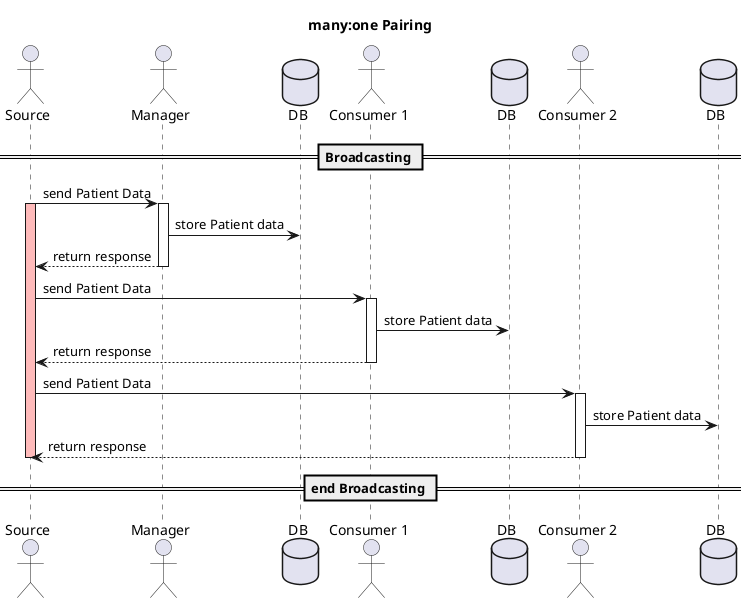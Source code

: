 @startuml

title "many:one Pairing"

actor "Source" as Foo1

actor "Manager" as Foo2
database "DB" as Foo2d

actor "Consumer 1" as Foo3
database "DB" as Foo3d

actor "Consumer 2" as Foo4
database "DB" as Foo4d


== Broadcasting ==

Foo1 -> Foo2: send Patient Data
activate Foo1 #FFBBBB
activate Foo2
Foo2 -> Foo2d: store Patient data
Foo2 --> Foo1: return response
deactivate Foo2

Foo1 -> Foo3: send Patient Data
activate Foo3
Foo3 -> Foo3d: store Patient data
Foo3 --> Foo1: return response
deactivate Foo3

Foo1 -> Foo4: send Patient Data
activate Foo4
Foo4 -> Foo4d: store Patient data
Foo4 --> Foo1: return response
deactivate Foo4
deactivate Foo1

== end Broadcasting ==

@enduml